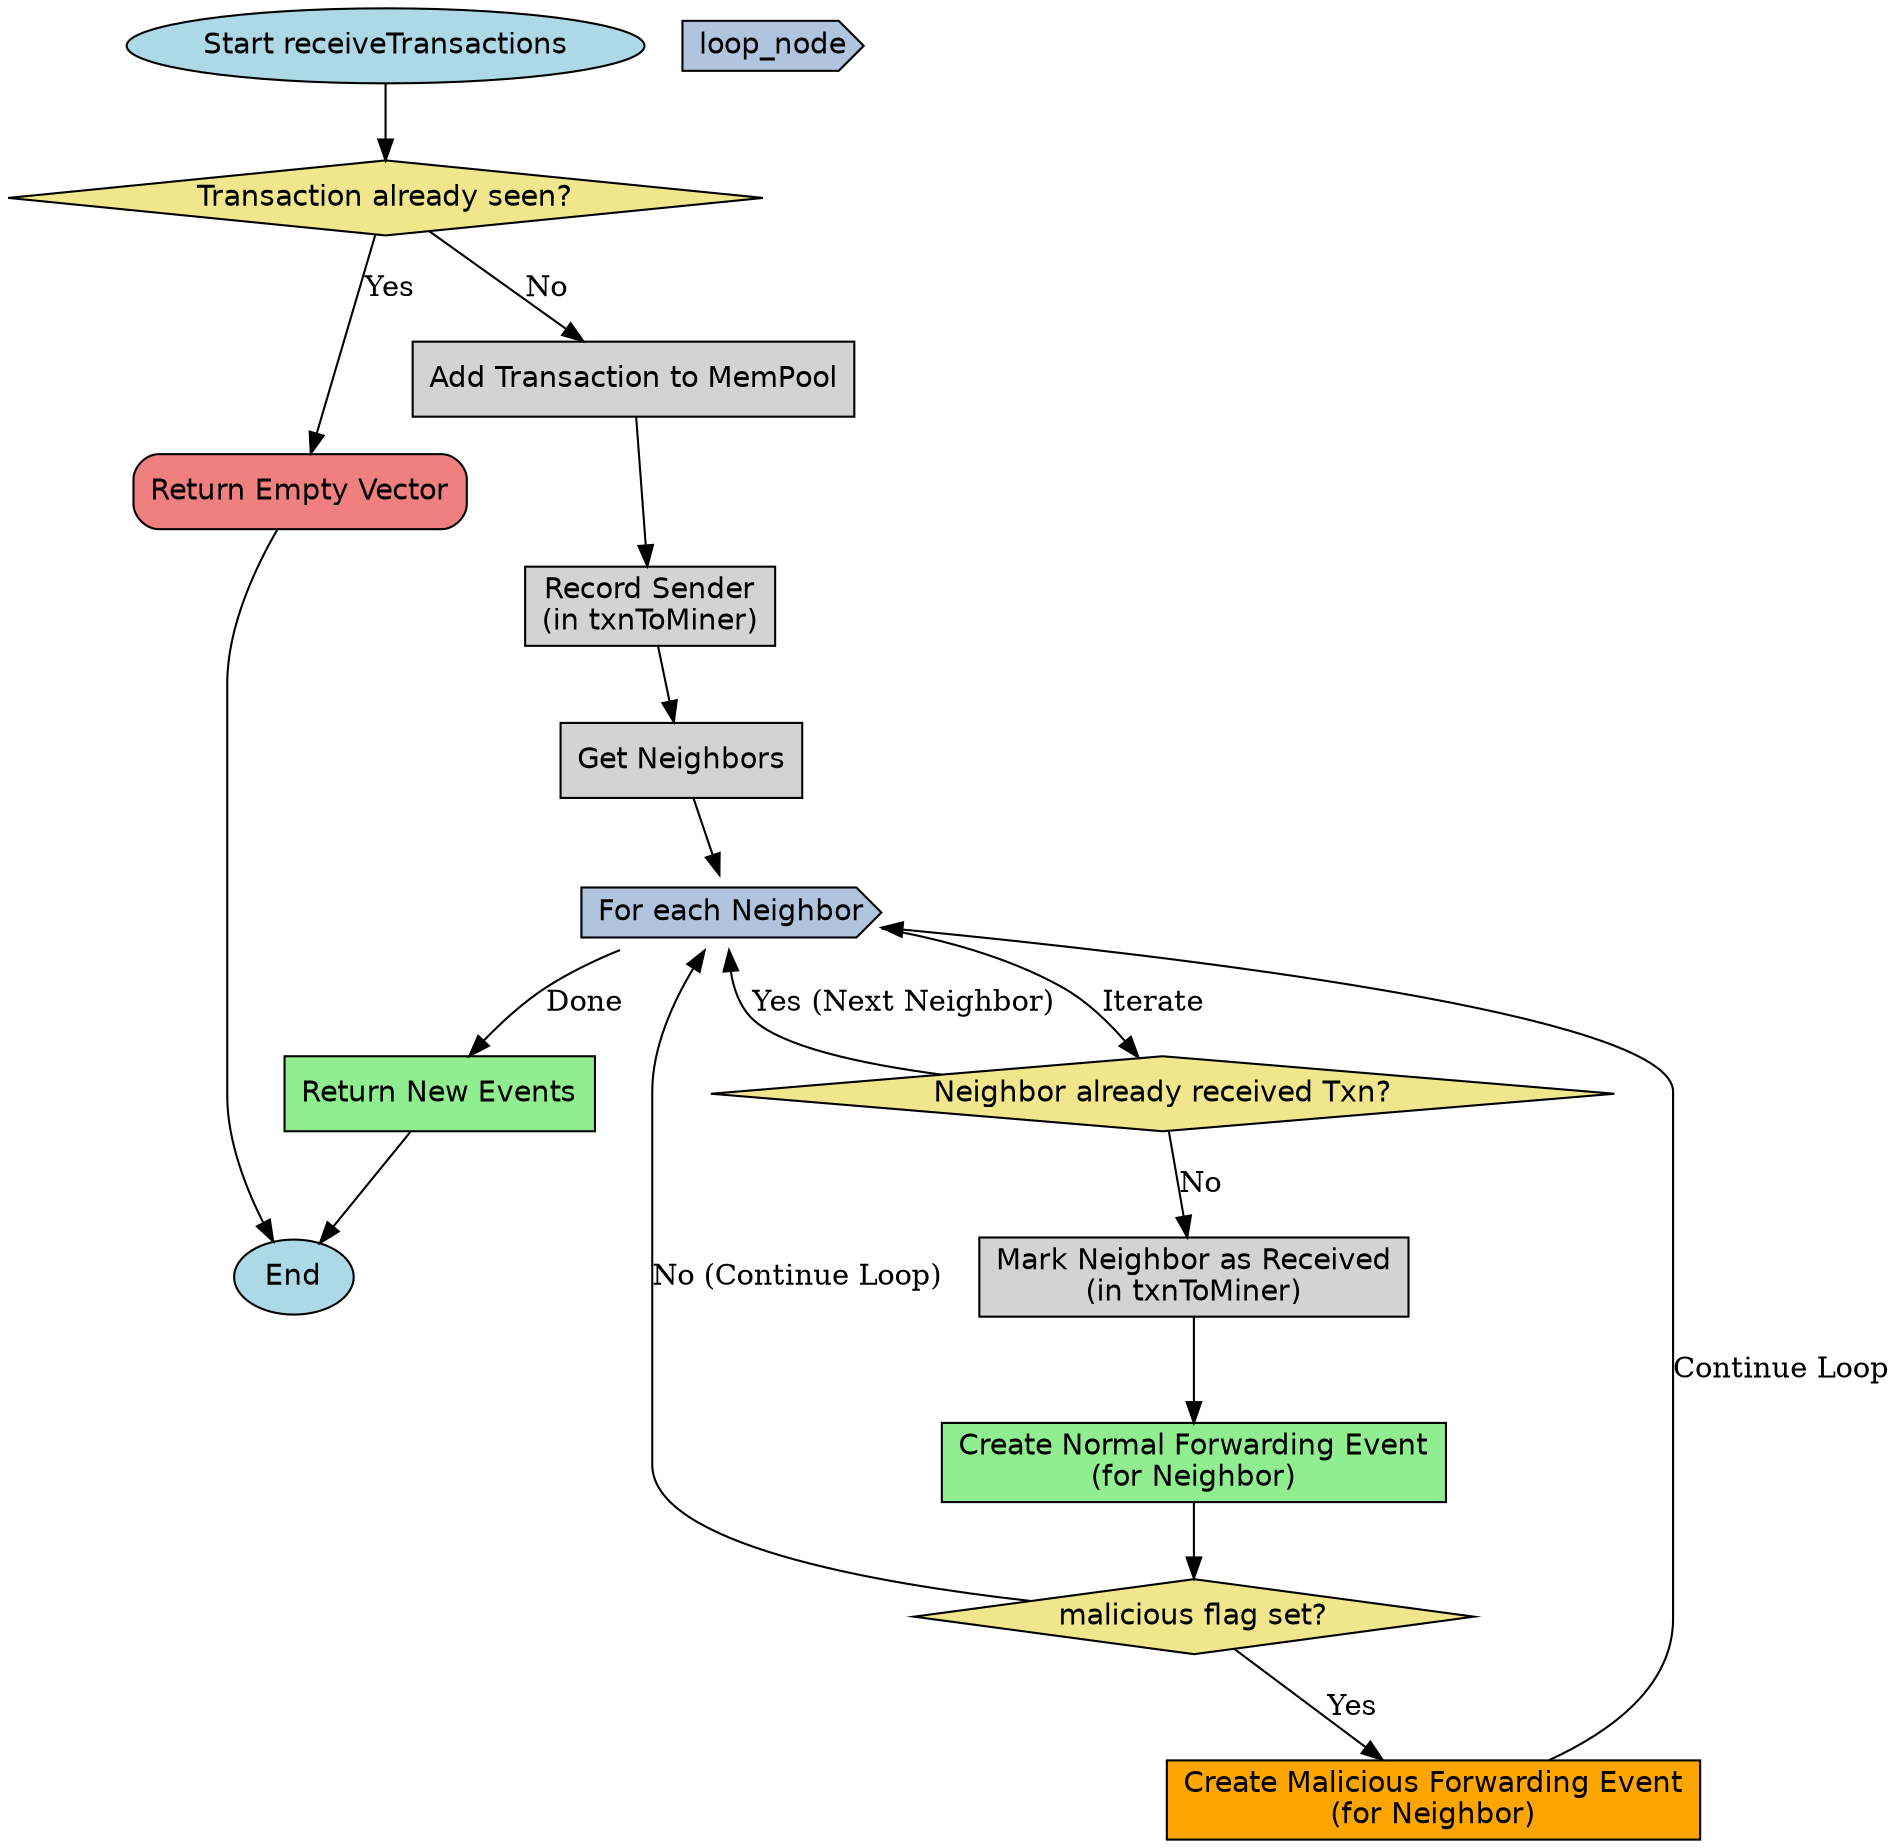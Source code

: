 digraph receiveTransactionsFlow {
    rankdir=TB; // Top to bottom layout

    // Node styles
    node [shape=box, style="filled,rounded", fontname="Helvetica"];
    start_node [label="Start receiveTransactions", shape=ellipse, fillcolor=lightblue];
    end_node [label="End", shape=ellipse, fillcolor=lightblue];
    return_empty [label="Return Empty Vector", shape=box, fillcolor=lightcoral];
    loop_node [shape=cds, style=filled, fillcolor=lightsteelblue]; // Cylinder for loop construct

    // Nodes
    start_node;
    check_duplicate [label="Transaction already seen?", shape=diamond, style=filled, fillcolor=khaki];
    add_to_mempool [label="Add Transaction to MemPool", shape=box, style=filled, fillcolor=lightgrey];
    record_sender [label="Record Sender\n(in txnToMiner)", shape=box, style=filled, fillcolor=lightgrey];
    get_neighbors [label="Get Neighbors", shape=box, style=filled, fillcolor=lightgrey];
    loop_neighbors [label="For each Neighbor", shape=cds, style=filled, fillcolor=lightsteelblue];
    check_neighbor_received [label="Neighbor already received Txn?", shape=diamond, style=filled, fillcolor=khaki];
    mark_neighbor [label="Mark Neighbor as Received\n(in txnToMiner)", shape=box, style=filled, fillcolor=lightgrey];
    create_normal_event [label="Create Normal Forwarding Event\n(for Neighbor)", shape=box, style=filled, fillcolor=lightgreen];
    check_malicious_flag [label="malicious flag set?", shape=diamond, style=filled, fillcolor=khaki];
    create_malicious_event [label="Create Malicious Forwarding Event\n(for Neighbor)", shape=box, style=filled, fillcolor=orange];
    return_new_events [label="Return New Events", shape=box, style=filled, fillcolor=lightgreen];
    return_empty;
    end_node;

    // Edges (Control Flow)
    start_node -> check_duplicate;
    check_duplicate -> return_empty [label="Yes"];
    check_duplicate -> add_to_mempool [label="No"];

    add_to_mempool -> record_sender;
    record_sender -> get_neighbors;
    get_neighbors -> loop_neighbors;

    loop_neighbors -> check_neighbor_received [label="Iterate"];
    check_neighbor_received -> loop_neighbors [label="Yes (Next Neighbor)"]; // Skip if neighbor already received
    check_neighbor_received -> mark_neighbor [label="No"];

    mark_neighbor -> create_normal_event;
    create_normal_event -> check_malicious_flag;

    check_malicious_flag -> create_malicious_event [label="Yes"];
    create_malicious_event -> loop_neighbors [label="Continue Loop"]; // Back to loop after creating malicious event
    check_malicious_flag -> loop_neighbors [label="No (Continue Loop)"]; // Back to loop if not malicious

    loop_neighbors -> return_new_events [label="Done"]; // After iterating through all neighbors

    return_new_events -> end_node;
    return_empty -> end_node;
}